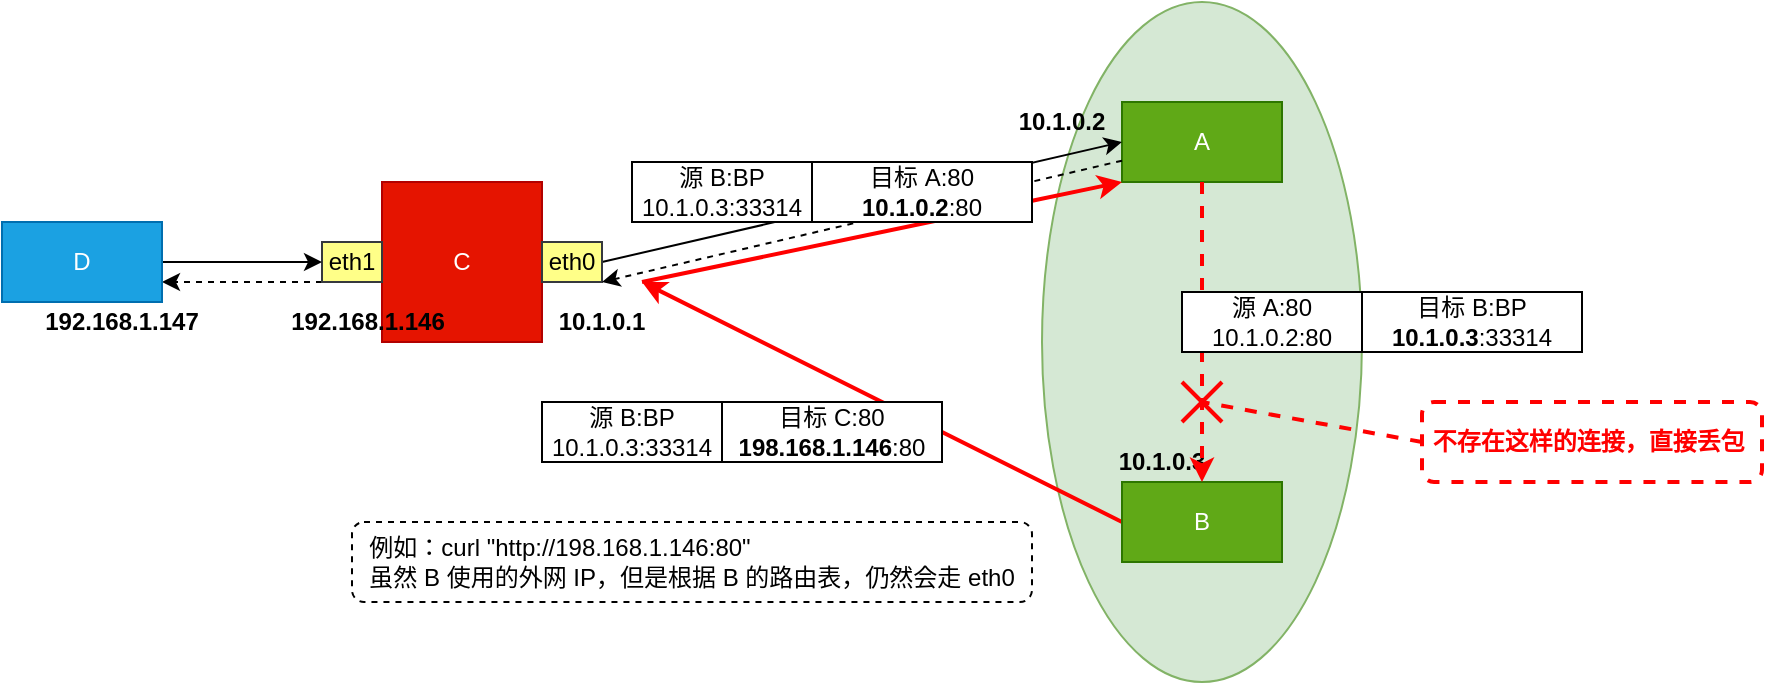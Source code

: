 <mxfile version="20.8.20" type="device"><diagram name="第 1 页" id="5Qs9PGqUh3jFAivqchvr"><mxGraphModel dx="1259" dy="679" grid="1" gridSize="10" guides="1" tooltips="1" connect="1" arrows="1" fold="1" page="1" pageScale="1" pageWidth="827" pageHeight="1169" math="0" shadow="0"><root><mxCell id="0"/><mxCell id="1" parent="0"/><mxCell id="LfxTF6SLYIxSYbUbL3ya-1" value="" style="ellipse;whiteSpace=wrap;html=1;fillColor=#d5e8d4;strokeColor=#82b366;" parent="1" vertex="1"><mxGeometry x="680" y="150" width="160" height="340" as="geometry"/></mxCell><mxCell id="LfxTF6SLYIxSYbUbL3ya-2" value="A" style="rounded=0;whiteSpace=wrap;html=1;fillColor=#60a917;strokeColor=#2D7600;fontColor=#ffffff;" parent="1" vertex="1"><mxGeometry x="720" y="200" width="80" height="40" as="geometry"/></mxCell><mxCell id="LfxTF6SLYIxSYbUbL3ya-27" style="rounded=0;orthogonalLoop=1;jettySize=auto;html=1;exitX=0;exitY=0.5;exitDx=0;exitDy=0;strokeColor=#FF0000;strokeWidth=2;" parent="1" source="LfxTF6SLYIxSYbUbL3ya-3" edge="1"><mxGeometry relative="1" as="geometry"><mxPoint x="480" y="290" as="targetPoint"/></mxGeometry></mxCell><mxCell id="LfxTF6SLYIxSYbUbL3ya-3" value="B" style="rounded=0;whiteSpace=wrap;html=1;fillColor=#60a917;strokeColor=#2D7600;fontColor=#ffffff;" parent="1" vertex="1"><mxGeometry x="720" y="390" width="80" height="40" as="geometry"/></mxCell><mxCell id="LfxTF6SLYIxSYbUbL3ya-4" value="C" style="rounded=0;whiteSpace=wrap;html=1;fillColor=#e51400;fontColor=#ffffff;strokeColor=#B20000;" parent="1" vertex="1"><mxGeometry x="350" y="240" width="80" height="80" as="geometry"/></mxCell><mxCell id="LfxTF6SLYIxSYbUbL3ya-5" style="edgeStyle=none;rounded=0;orthogonalLoop=1;jettySize=auto;html=1;exitX=0;exitY=1;exitDx=0;exitDy=0;entryX=1;entryY=0.75;entryDx=0;entryDy=0;dashed=1;" parent="1" source="LfxTF6SLYIxSYbUbL3ya-6" target="LfxTF6SLYIxSYbUbL3ya-10" edge="1"><mxGeometry relative="1" as="geometry"/></mxCell><mxCell id="LfxTF6SLYIxSYbUbL3ya-6" value="eth1" style="rounded=0;whiteSpace=wrap;html=1;fillColor=#ffff88;strokeColor=#36393d;" parent="1" vertex="1"><mxGeometry x="320" y="270" width="30" height="20" as="geometry"/></mxCell><mxCell id="LfxTF6SLYIxSYbUbL3ya-7" style="rounded=0;orthogonalLoop=1;jettySize=auto;html=1;exitX=1;exitY=0.5;exitDx=0;exitDy=0;entryX=0;entryY=0.5;entryDx=0;entryDy=0;" parent="1" source="LfxTF6SLYIxSYbUbL3ya-8" target="LfxTF6SLYIxSYbUbL3ya-2" edge="1"><mxGeometry relative="1" as="geometry"/></mxCell><mxCell id="LfxTF6SLYIxSYbUbL3ya-8" value="eth0" style="rounded=0;whiteSpace=wrap;html=1;fillColor=#ffff88;strokeColor=#36393d;" parent="1" vertex="1"><mxGeometry x="430" y="270" width="30" height="20" as="geometry"/></mxCell><mxCell id="LfxTF6SLYIxSYbUbL3ya-9" style="edgeStyle=none;rounded=0;orthogonalLoop=1;jettySize=auto;html=1;exitX=1;exitY=0.5;exitDx=0;exitDy=0;entryX=0;entryY=0.5;entryDx=0;entryDy=0;" parent="1" source="LfxTF6SLYIxSYbUbL3ya-10" target="LfxTF6SLYIxSYbUbL3ya-6" edge="1"><mxGeometry relative="1" as="geometry"/></mxCell><mxCell id="LfxTF6SLYIxSYbUbL3ya-10" value="D" style="rounded=0;whiteSpace=wrap;html=1;fillColor=#1ba1e2;fontColor=#ffffff;strokeColor=#006EAF;" parent="1" vertex="1"><mxGeometry x="160" y="260" width="80" height="40" as="geometry"/></mxCell><mxCell id="LfxTF6SLYIxSYbUbL3ya-11" value="10.1.0.2" style="text;html=1;strokeColor=none;fillColor=none;align=center;verticalAlign=middle;whiteSpace=wrap;rounded=0;fontStyle=1" parent="1" vertex="1"><mxGeometry x="660" y="200" width="60" height="20" as="geometry"/></mxCell><mxCell id="LfxTF6SLYIxSYbUbL3ya-12" value="10.1.0.1" style="text;html=1;strokeColor=none;fillColor=none;align=center;verticalAlign=middle;whiteSpace=wrap;rounded=0;fontStyle=1" parent="1" vertex="1"><mxGeometry x="430" y="300" width="60" height="20" as="geometry"/></mxCell><mxCell id="LfxTF6SLYIxSYbUbL3ya-13" value="10.1.0.3" style="text;html=1;strokeColor=none;fillColor=none;align=center;verticalAlign=middle;whiteSpace=wrap;rounded=0;fontStyle=1" parent="1" vertex="1"><mxGeometry x="710" y="370" width="60" height="20" as="geometry"/></mxCell><mxCell id="LfxTF6SLYIxSYbUbL3ya-14" value="192.168.1.146" style="text;html=1;strokeColor=none;fillColor=none;align=center;verticalAlign=middle;whiteSpace=wrap;rounded=0;fontStyle=1" parent="1" vertex="1"><mxGeometry x="300" y="300" width="86" height="20" as="geometry"/></mxCell><mxCell id="LfxTF6SLYIxSYbUbL3ya-15" value="192.168.1.147" style="text;html=1;strokeColor=none;fillColor=none;align=center;verticalAlign=middle;whiteSpace=wrap;rounded=0;fontStyle=1" parent="1" vertex="1"><mxGeometry x="180" y="300" width="80" height="20" as="geometry"/></mxCell><mxCell id="LfxTF6SLYIxSYbUbL3ya-20" style="rounded=0;orthogonalLoop=1;jettySize=auto;html=1;entryX=1;entryY=1;entryDx=0;entryDy=0;dashed=1;" parent="1" source="LfxTF6SLYIxSYbUbL3ya-2" target="LfxTF6SLYIxSYbUbL3ya-8" edge="1"><mxGeometry relative="1" as="geometry"><mxPoint x="570" y="280" as="sourcePoint"/><mxPoint x="510" y="280" as="targetPoint"/></mxGeometry></mxCell><mxCell id="LfxTF6SLYIxSYbUbL3ya-24" value="&amp;nbsp; 例如：curl &quot;http://198.168.1.146:80&quot;&lt;br&gt;&amp;nbsp; 虽然 B 使用的外网 IP，但是根据 B 的路由表，仍然会走 eth0&amp;nbsp;" style="rounded=1;whiteSpace=wrap;html=1;dashed=1;align=left;" parent="1" vertex="1"><mxGeometry x="335" y="410" width="340" height="40" as="geometry"/></mxCell><mxCell id="LfxTF6SLYIxSYbUbL3ya-28" style="rounded=0;orthogonalLoop=1;jettySize=auto;html=1;strokeColor=#FF0000;strokeWidth=2;entryX=0;entryY=1;entryDx=0;entryDy=0;" parent="1" target="LfxTF6SLYIxSYbUbL3ya-2" edge="1"><mxGeometry relative="1" as="geometry"><mxPoint x="480" y="290" as="sourcePoint"/><mxPoint x="490" y="300" as="targetPoint"/></mxGeometry></mxCell><mxCell id="LfxTF6SLYIxSYbUbL3ya-29" style="rounded=0;orthogonalLoop=1;jettySize=auto;html=1;strokeColor=#FF0000;strokeWidth=2;entryX=0.5;entryY=0;entryDx=0;entryDy=0;exitX=0.5;exitY=1;exitDx=0;exitDy=0;dashed=1;" parent="1" source="LfxTF6SLYIxSYbUbL3ya-2" target="LfxTF6SLYIxSYbUbL3ya-3" edge="1"><mxGeometry relative="1" as="geometry"><mxPoint x="560" y="300" as="sourcePoint"/><mxPoint x="730" y="250" as="targetPoint"/></mxGeometry></mxCell><mxCell id="LfxTF6SLYIxSYbUbL3ya-31" value="源 B:BP&lt;br&gt;10.1.0.3:33314" style="rounded=0;whiteSpace=wrap;html=1;" parent="1" vertex="1"><mxGeometry x="430" y="350" width="90" height="30" as="geometry"/></mxCell><mxCell id="LfxTF6SLYIxSYbUbL3ya-32" value="目标 C:80&lt;br&gt;&lt;b&gt;198.168.1.146&lt;/b&gt;:80" style="rounded=0;whiteSpace=wrap;html=1;" parent="1" vertex="1"><mxGeometry x="520" y="350" width="110" height="30" as="geometry"/></mxCell><mxCell id="LfxTF6SLYIxSYbUbL3ya-33" value="源 B:BP&lt;br&gt;10.1.0.3:33314" style="rounded=0;whiteSpace=wrap;html=1;" parent="1" vertex="1"><mxGeometry x="475" y="230" width="90" height="30" as="geometry"/></mxCell><mxCell id="LfxTF6SLYIxSYbUbL3ya-34" value="目标 A:80&lt;br&gt;&lt;b&gt;10.1.0.2&lt;/b&gt;:80" style="rounded=0;whiteSpace=wrap;html=1;" parent="1" vertex="1"><mxGeometry x="565" y="230" width="110" height="30" as="geometry"/></mxCell><mxCell id="LfxTF6SLYIxSYbUbL3ya-35" value="源 A:80&lt;br&gt;10.1.0.2:80" style="rounded=0;whiteSpace=wrap;html=1;" parent="1" vertex="1"><mxGeometry x="750" y="295" width="90" height="30" as="geometry"/></mxCell><mxCell id="LfxTF6SLYIxSYbUbL3ya-36" value="目标 B:BP&lt;br&gt;&lt;b&gt;10.1.0.3&lt;/b&gt;:33314" style="rounded=0;whiteSpace=wrap;html=1;" parent="1" vertex="1"><mxGeometry x="840" y="295" width="110" height="30" as="geometry"/></mxCell><mxCell id="LfxTF6SLYIxSYbUbL3ya-38" value="" style="endArrow=none;html=1;rounded=0;strokeColor=#FF0000;strokeWidth=2;" parent="1" edge="1"><mxGeometry width="50" height="50" relative="1" as="geometry"><mxPoint x="750" y="360" as="sourcePoint"/><mxPoint x="770" y="340" as="targetPoint"/></mxGeometry></mxCell><mxCell id="LfxTF6SLYIxSYbUbL3ya-39" value="" style="endArrow=none;html=1;rounded=0;strokeColor=#FF0000;strokeWidth=2;" parent="1" edge="1"><mxGeometry width="50" height="50" relative="1" as="geometry"><mxPoint x="770" y="360" as="sourcePoint"/><mxPoint x="750" y="340" as="targetPoint"/></mxGeometry></mxCell><mxCell id="LfxTF6SLYIxSYbUbL3ya-41" style="edgeStyle=none;rounded=0;orthogonalLoop=1;jettySize=auto;html=1;exitX=0;exitY=0.5;exitDx=0;exitDy=0;dashed=1;strokeColor=#FF0000;strokeWidth=2;endArrow=none;endFill=0;" parent="1" source="LfxTF6SLYIxSYbUbL3ya-40" edge="1"><mxGeometry relative="1" as="geometry"><mxPoint x="760" y="350" as="targetPoint"/></mxGeometry></mxCell><mxCell id="LfxTF6SLYIxSYbUbL3ya-40" value="&amp;nbsp;不存在这样的连接，直接丢包" style="rounded=1;whiteSpace=wrap;html=1;dashed=1;align=left;strokeColor=#FF0000;strokeWidth=2;fontColor=#FF0000;fontStyle=1" parent="1" vertex="1"><mxGeometry x="870" y="350" width="170" height="40" as="geometry"/></mxCell></root></mxGraphModel></diagram></mxfile>